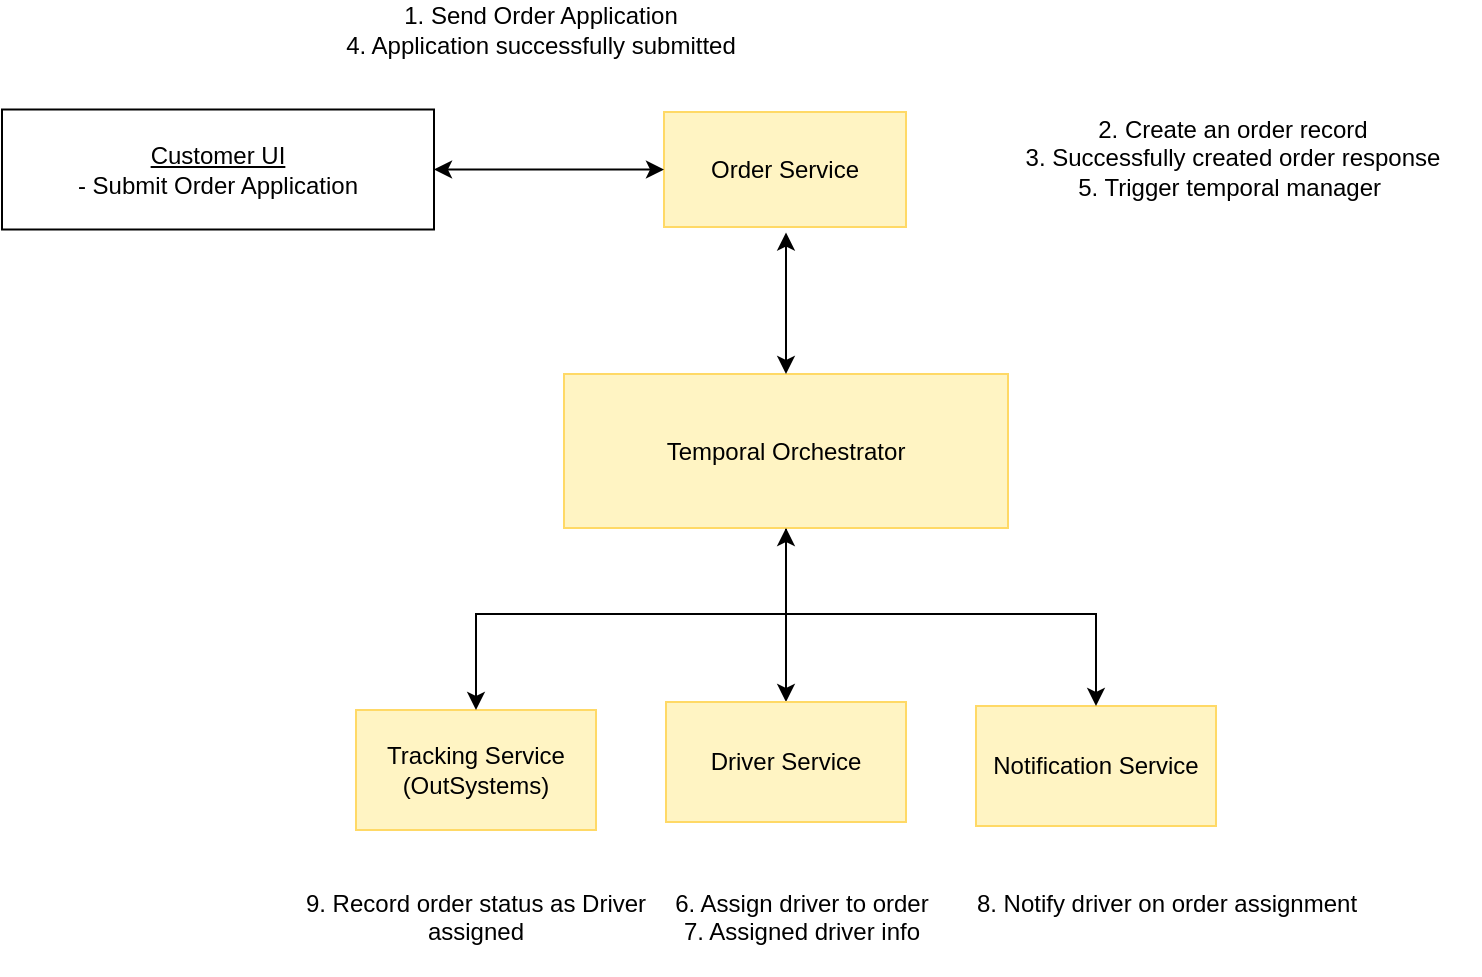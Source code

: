 <?xml version="1.0" encoding="UTF-8"?>
<mxfile version="26.0.14">
  <diagram name="Page-1" id="wXNHFeC1QUHLHXNkjk2t">
    <mxGraphModel dx="954" dy="652" grid="0" gridSize="10" guides="1" tooltips="1" connect="1" arrows="1" fold="1" page="1" pageScale="1" pageWidth="827" pageHeight="1169" math="0" shadow="0">
      <root>
        <mxCell id="0" />
        <mxCell id="1" parent="0" />
        <mxCell id="lNSn5oNDOIyYraQbqirO-1" value="&lt;u&gt;Customer UI&lt;/u&gt;&lt;div&gt;- Submit Order Application&lt;/div&gt;" style="rounded=0;whiteSpace=wrap;html=1;" parent="1" vertex="1">
          <mxGeometry x="63" y="105.75" width="216" height="60" as="geometry" />
        </mxCell>
        <mxCell id="lNSn5oNDOIyYraQbqirO-23" style="edgeStyle=orthogonalEdgeStyle;rounded=0;orthogonalLoop=1;jettySize=auto;html=1;" parent="1" source="lNSn5oNDOIyYraQbqirO-2" target="lNSn5oNDOIyYraQbqirO-5" edge="1">
          <mxGeometry relative="1" as="geometry" />
        </mxCell>
        <mxCell id="lNSn5oNDOIyYraQbqirO-2" value="Temporal Orchestrator" style="rounded=0;whiteSpace=wrap;html=1;fillColor=light-dark(#FFF4C3,var(--ge-dark-color, #121212));strokeColor=light-dark(#FFD966,#FFFFFF);" parent="1" vertex="1">
          <mxGeometry x="344" y="238" width="222" height="77" as="geometry" />
        </mxCell>
        <mxCell id="lNSn5oNDOIyYraQbqirO-3" value="Order Service" style="rounded=0;whiteSpace=wrap;html=1;fillColor=light-dark(#FFF4C3,#FFFFFF);strokeColor=light-dark(#FFD966,#FFFFFF);" parent="1" vertex="1">
          <mxGeometry x="394" y="107" width="121" height="57.5" as="geometry" />
        </mxCell>
        <mxCell id="lNSn5oNDOIyYraQbqirO-4" value="Tracking Service&lt;div&gt;(OutSystems)&lt;/div&gt;" style="rounded=0;whiteSpace=wrap;html=1;fillColor=light-dark(#FFF4C3,var(--ge-dark-color, #121212));strokeColor=light-dark(#FFD966,#FFFFFF);" parent="1" vertex="1">
          <mxGeometry x="240" y="406" width="120" height="60" as="geometry" />
        </mxCell>
        <mxCell id="lNSn5oNDOIyYraQbqirO-5" value="Driver Service" style="rounded=0;whiteSpace=wrap;html=1;fillColor=light-dark(#FFF4C3,var(--ge-dark-color, #121212));strokeColor=light-dark(#FFD966,#FFFFFF);" parent="1" vertex="1">
          <mxGeometry x="395" y="402" width="120" height="60" as="geometry" />
        </mxCell>
        <mxCell id="lNSn5oNDOIyYraQbqirO-6" value="Notification Service" style="rounded=0;whiteSpace=wrap;html=1;strokeColor=light-dark(#FFD966,#FFFFFF);fillColor=light-dark(#FFF4C3,var(--ge-dark-color, #121212));" parent="1" vertex="1">
          <mxGeometry x="550" y="404" width="120" height="60" as="geometry" />
        </mxCell>
        <mxCell id="lNSn5oNDOIyYraQbqirO-8" value="1. Send Order Application&lt;div&gt;4. Application successfully submitted&lt;/div&gt;" style="text;html=1;align=center;verticalAlign=middle;whiteSpace=wrap;rounded=0;" parent="1" vertex="1">
          <mxGeometry x="213" y="51" width="239" height="30" as="geometry" />
        </mxCell>
        <mxCell id="lNSn5oNDOIyYraQbqirO-10" value="" style="endArrow=classic;startArrow=classic;html=1;rounded=0;entryX=0.5;entryY=0;entryDx=0;entryDy=0;exitX=0.5;exitY=0;exitDx=0;exitDy=0;" parent="1" source="lNSn5oNDOIyYraQbqirO-4" target="lNSn5oNDOIyYraQbqirO-6" edge="1">
          <mxGeometry width="50" height="50" relative="1" as="geometry">
            <mxPoint x="140" y="346" as="sourcePoint" />
            <mxPoint x="610" y="361" as="targetPoint" />
            <Array as="points">
              <mxPoint x="300" y="358" />
              <mxPoint x="610" y="358" />
            </Array>
          </mxGeometry>
        </mxCell>
        <mxCell id="lNSn5oNDOIyYraQbqirO-12" value="2. Create an order record&lt;div&gt;3. Successfully created order response&lt;/div&gt;&lt;div&gt;5. Trigger temporal manager&amp;nbsp;&lt;/div&gt;&lt;div&gt;&lt;br&gt;&lt;/div&gt;" style="text;html=1;align=center;verticalAlign=middle;whiteSpace=wrap;rounded=0;" parent="1" vertex="1">
          <mxGeometry x="555" y="107.75" width="247" height="58" as="geometry" />
        </mxCell>
        <mxCell id="lNSn5oNDOIyYraQbqirO-13" value="6. Assign driver to order&lt;div&gt;7. Assigned driver info&lt;br&gt;&lt;div&gt;&lt;br&gt;&lt;/div&gt;&lt;/div&gt;" style="text;html=1;align=center;verticalAlign=middle;whiteSpace=wrap;rounded=0;" parent="1" vertex="1">
          <mxGeometry x="376" y="502" width="174" height="30" as="geometry" />
        </mxCell>
        <mxCell id="lNSn5oNDOIyYraQbqirO-15" value="" style="endArrow=classic;html=1;rounded=0;entryX=0.5;entryY=1;entryDx=0;entryDy=0;" parent="1" target="lNSn5oNDOIyYraQbqirO-2" edge="1">
          <mxGeometry width="50" height="50" relative="1" as="geometry">
            <mxPoint x="455" y="359" as="sourcePoint" />
            <mxPoint x="379" y="304" as="targetPoint" />
          </mxGeometry>
        </mxCell>
        <mxCell id="lNSn5oNDOIyYraQbqirO-19" value="8. Notify driver on order assignment&lt;div&gt;&lt;div&gt;&lt;br&gt;&lt;/div&gt;&lt;/div&gt;" style="text;html=1;align=center;verticalAlign=middle;whiteSpace=wrap;rounded=0;" parent="1" vertex="1">
          <mxGeometry x="547" y="495" width="197" height="30" as="geometry" />
        </mxCell>
        <mxCell id="lNSn5oNDOIyYraQbqirO-20" value="9. Record order status as Driver assigned&lt;div&gt;&lt;div&gt;&lt;br&gt;&lt;/div&gt;&lt;/div&gt;" style="text;html=1;align=center;verticalAlign=middle;whiteSpace=wrap;rounded=0;" parent="1" vertex="1">
          <mxGeometry x="213" y="502" width="174" height="30" as="geometry" />
        </mxCell>
        <mxCell id="lNSn5oNDOIyYraQbqirO-27" value="" style="endArrow=classic;startArrow=classic;html=1;rounded=0;" parent="1" source="lNSn5oNDOIyYraQbqirO-1" target="lNSn5oNDOIyYraQbqirO-3" edge="1">
          <mxGeometry width="50" height="50" relative="1" as="geometry">
            <mxPoint x="390" y="354" as="sourcePoint" />
            <mxPoint x="440" y="304" as="targetPoint" />
          </mxGeometry>
        </mxCell>
        <mxCell id="lNSn5oNDOIyYraQbqirO-29" value="" style="endArrow=classic;startArrow=classic;html=1;rounded=0;" parent="1" source="lNSn5oNDOIyYraQbqirO-2" edge="1">
          <mxGeometry width="50" height="50" relative="1" as="geometry">
            <mxPoint x="455" y="217.289" as="sourcePoint" />
            <mxPoint x="455" y="167.289" as="targetPoint" />
          </mxGeometry>
        </mxCell>
      </root>
    </mxGraphModel>
  </diagram>
</mxfile>

